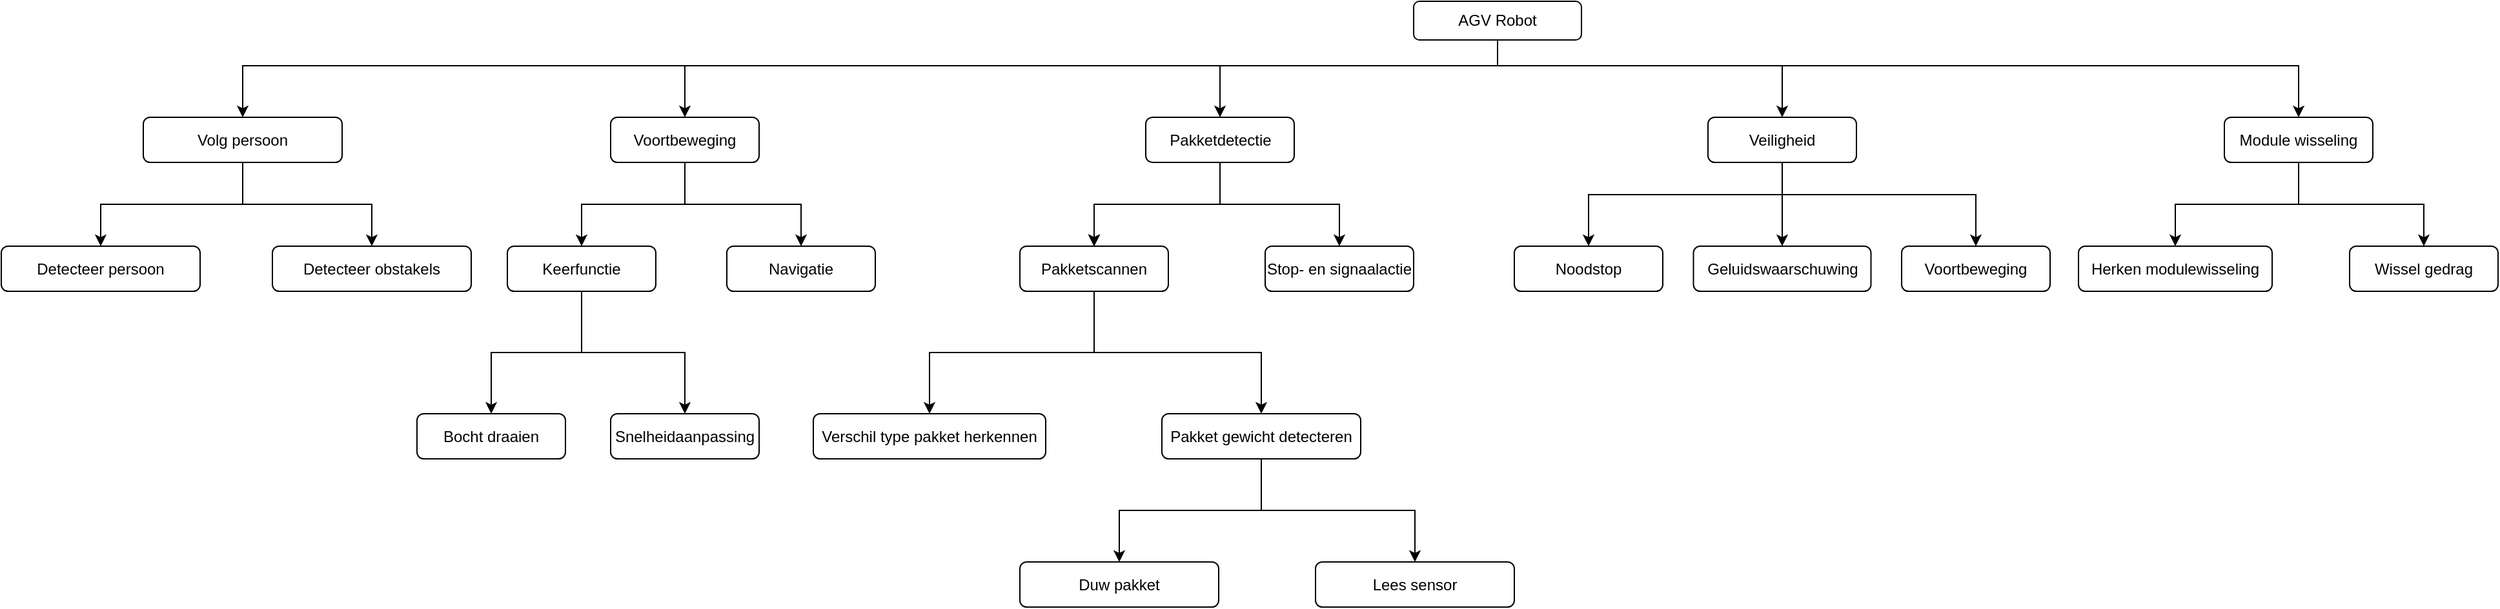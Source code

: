 <mxfile version="26.2.14">
  <diagram name="Pagina-1" id="Kv2xIKdpE46pLU4eL4Tt">
    <mxGraphModel dx="3324" dy="1017" grid="1" gridSize="10" guides="1" tooltips="1" connect="1" arrows="1" fold="1" page="1" pageScale="1" pageWidth="827" pageHeight="1169" background="none" math="0" shadow="0">
      <root>
        <mxCell id="0" />
        <mxCell id="1" parent="0" />
        <mxCell id="UK86mSe1ED0umMSQW7se-75" style="edgeStyle=orthogonalEdgeStyle;rounded=0;orthogonalLoop=1;jettySize=auto;html=1;entryX=0.5;entryY=0;entryDx=0;entryDy=0;" edge="1" parent="1" source="UK86mSe1ED0umMSQW7se-1" target="UK86mSe1ED0umMSQW7se-9">
          <mxGeometry relative="1" as="geometry">
            <Array as="points">
              <mxPoint x="620" y="90" />
              <mxPoint x="-9" y="90" />
            </Array>
          </mxGeometry>
        </mxCell>
        <mxCell id="UK86mSe1ED0umMSQW7se-76" style="edgeStyle=orthogonalEdgeStyle;rounded=0;orthogonalLoop=1;jettySize=auto;html=1;entryX=0.5;entryY=0;entryDx=0;entryDy=0;" edge="1" parent="1" source="UK86mSe1ED0umMSQW7se-1" target="UK86mSe1ED0umMSQW7se-6">
          <mxGeometry relative="1" as="geometry">
            <Array as="points">
              <mxPoint x="620" y="90" />
              <mxPoint x="405" y="90" />
            </Array>
          </mxGeometry>
        </mxCell>
        <mxCell id="UK86mSe1ED0umMSQW7se-77" style="edgeStyle=orthogonalEdgeStyle;rounded=0;orthogonalLoop=1;jettySize=auto;html=1;entryX=0.5;entryY=0;entryDx=0;entryDy=0;" edge="1" parent="1" source="UK86mSe1ED0umMSQW7se-1" target="UK86mSe1ED0umMSQW7se-10">
          <mxGeometry relative="1" as="geometry">
            <Array as="points">
              <mxPoint x="620" y="90" />
              <mxPoint x="841" y="90" />
            </Array>
          </mxGeometry>
        </mxCell>
        <mxCell id="UK86mSe1ED0umMSQW7se-78" style="edgeStyle=orthogonalEdgeStyle;rounded=0;orthogonalLoop=1;jettySize=auto;html=1;entryX=0.5;entryY=0;entryDx=0;entryDy=0;" edge="1" parent="1" source="UK86mSe1ED0umMSQW7se-1" target="UK86mSe1ED0umMSQW7se-69">
          <mxGeometry relative="1" as="geometry">
            <Array as="points">
              <mxPoint x="620" y="90" />
              <mxPoint x="1241" y="90" />
            </Array>
          </mxGeometry>
        </mxCell>
        <mxCell id="UK86mSe1ED0umMSQW7se-90" style="edgeStyle=orthogonalEdgeStyle;rounded=0;orthogonalLoop=1;jettySize=auto;html=1;entryX=0.5;entryY=0;entryDx=0;entryDy=0;" edge="1" parent="1" source="UK86mSe1ED0umMSQW7se-1" target="UK86mSe1ED0umMSQW7se-83">
          <mxGeometry relative="1" as="geometry">
            <Array as="points">
              <mxPoint x="620" y="90" />
              <mxPoint x="-352" y="90" />
            </Array>
          </mxGeometry>
        </mxCell>
        <mxCell id="UK86mSe1ED0umMSQW7se-1" value="AGV Robot" style="rounded=1;whiteSpace=wrap;html=1;" vertex="1" parent="1">
          <mxGeometry x="555" y="40" width="130" height="30" as="geometry" />
        </mxCell>
        <mxCell id="UK86mSe1ED0umMSQW7se-31" value="" style="edgeStyle=orthogonalEdgeStyle;rounded=0;orthogonalLoop=1;jettySize=auto;html=1;" edge="1" parent="1" source="UK86mSe1ED0umMSQW7se-6" target="UK86mSe1ED0umMSQW7se-30">
          <mxGeometry relative="1" as="geometry" />
        </mxCell>
        <mxCell id="UK86mSe1ED0umMSQW7se-32" value="" style="edgeStyle=orthogonalEdgeStyle;rounded=0;orthogonalLoop=1;jettySize=auto;html=1;" edge="1" parent="1" source="UK86mSe1ED0umMSQW7se-6" target="UK86mSe1ED0umMSQW7se-30">
          <mxGeometry relative="1" as="geometry" />
        </mxCell>
        <mxCell id="UK86mSe1ED0umMSQW7se-33" value="" style="edgeStyle=orthogonalEdgeStyle;rounded=0;orthogonalLoop=1;jettySize=auto;html=1;" edge="1" parent="1" source="UK86mSe1ED0umMSQW7se-6" target="UK86mSe1ED0umMSQW7se-30">
          <mxGeometry relative="1" as="geometry" />
        </mxCell>
        <mxCell id="UK86mSe1ED0umMSQW7se-35" style="edgeStyle=orthogonalEdgeStyle;rounded=0;orthogonalLoop=1;jettySize=auto;html=1;entryX=0.5;entryY=0;entryDx=0;entryDy=0;" edge="1" parent="1" source="UK86mSe1ED0umMSQW7se-6" target="UK86mSe1ED0umMSQW7se-34">
          <mxGeometry relative="1" as="geometry" />
        </mxCell>
        <mxCell id="UK86mSe1ED0umMSQW7se-6" value="Pakketdetectie" style="whiteSpace=wrap;html=1;rounded=1;" vertex="1" parent="1">
          <mxGeometry x="347.5" y="130" width="115" height="35" as="geometry" />
        </mxCell>
        <mxCell id="UK86mSe1ED0umMSQW7se-51" style="edgeStyle=orthogonalEdgeStyle;rounded=0;orthogonalLoop=1;jettySize=auto;html=1;entryX=0.5;entryY=0;entryDx=0;entryDy=0;" edge="1" parent="1" source="UK86mSe1ED0umMSQW7se-9" target="UK86mSe1ED0umMSQW7se-25">
          <mxGeometry relative="1" as="geometry" />
        </mxCell>
        <mxCell id="UK86mSe1ED0umMSQW7se-52" style="edgeStyle=orthogonalEdgeStyle;rounded=0;orthogonalLoop=1;jettySize=auto;html=1;entryX=0.5;entryY=0;entryDx=0;entryDy=0;" edge="1" parent="1" source="UK86mSe1ED0umMSQW7se-9" target="UK86mSe1ED0umMSQW7se-26">
          <mxGeometry relative="1" as="geometry" />
        </mxCell>
        <mxCell id="UK86mSe1ED0umMSQW7se-9" value="Voortbeweging" style="whiteSpace=wrap;html=1;rounded=1;" vertex="1" parent="1">
          <mxGeometry x="-67" y="130" width="115" height="35" as="geometry" />
        </mxCell>
        <mxCell id="UK86mSe1ED0umMSQW7se-56" style="edgeStyle=orthogonalEdgeStyle;rounded=0;orthogonalLoop=1;jettySize=auto;html=1;entryX=0.5;entryY=0;entryDx=0;entryDy=0;" edge="1" parent="1" source="UK86mSe1ED0umMSQW7se-10" target="UK86mSe1ED0umMSQW7se-41">
          <mxGeometry relative="1" as="geometry">
            <Array as="points">
              <mxPoint x="841" y="190" />
              <mxPoint x="691" y="190" />
            </Array>
          </mxGeometry>
        </mxCell>
        <mxCell id="UK86mSe1ED0umMSQW7se-57" style="edgeStyle=orthogonalEdgeStyle;rounded=0;orthogonalLoop=1;jettySize=auto;html=1;entryX=0.5;entryY=0;entryDx=0;entryDy=0;" edge="1" parent="1" source="UK86mSe1ED0umMSQW7se-10" target="UK86mSe1ED0umMSQW7se-44">
          <mxGeometry relative="1" as="geometry" />
        </mxCell>
        <mxCell id="UK86mSe1ED0umMSQW7se-58" style="edgeStyle=orthogonalEdgeStyle;rounded=0;orthogonalLoop=1;jettySize=auto;html=1;entryX=0.5;entryY=0;entryDx=0;entryDy=0;" edge="1" parent="1" source="UK86mSe1ED0umMSQW7se-10" target="UK86mSe1ED0umMSQW7se-46">
          <mxGeometry relative="1" as="geometry">
            <Array as="points">
              <mxPoint x="841" y="190" />
              <mxPoint x="991" y="190" />
            </Array>
          </mxGeometry>
        </mxCell>
        <mxCell id="UK86mSe1ED0umMSQW7se-10" value="Veiligheid" style="whiteSpace=wrap;html=1;rounded=1;" vertex="1" parent="1">
          <mxGeometry x="783" y="130" width="115" height="35" as="geometry" />
        </mxCell>
        <mxCell id="UK86mSe1ED0umMSQW7se-53" style="edgeStyle=orthogonalEdgeStyle;rounded=0;orthogonalLoop=1;jettySize=auto;html=1;entryX=0.5;entryY=0;entryDx=0;entryDy=0;" edge="1" parent="1" source="UK86mSe1ED0umMSQW7se-25" target="UK86mSe1ED0umMSQW7se-37">
          <mxGeometry relative="1" as="geometry" />
        </mxCell>
        <mxCell id="UK86mSe1ED0umMSQW7se-54" style="edgeStyle=orthogonalEdgeStyle;rounded=0;orthogonalLoop=1;jettySize=auto;html=1;entryX=0.5;entryY=0;entryDx=0;entryDy=0;" edge="1" parent="1" source="UK86mSe1ED0umMSQW7se-25" target="UK86mSe1ED0umMSQW7se-39">
          <mxGeometry relative="1" as="geometry" />
        </mxCell>
        <mxCell id="UK86mSe1ED0umMSQW7se-25" value="Keerfunctie" style="whiteSpace=wrap;html=1;rounded=1;" vertex="1" parent="1">
          <mxGeometry x="-147" y="230" width="115" height="35" as="geometry" />
        </mxCell>
        <mxCell id="UK86mSe1ED0umMSQW7se-26" value="Navigatie" style="whiteSpace=wrap;html=1;rounded=1;" vertex="1" parent="1">
          <mxGeometry x="23" y="230" width="115" height="35" as="geometry" />
        </mxCell>
        <mxCell id="UK86mSe1ED0umMSQW7se-60" value="" style="edgeStyle=orthogonalEdgeStyle;rounded=0;orthogonalLoop=1;jettySize=auto;html=1;" edge="1" parent="1" source="UK86mSe1ED0umMSQW7se-30" target="UK86mSe1ED0umMSQW7se-59">
          <mxGeometry relative="1" as="geometry" />
        </mxCell>
        <mxCell id="UK86mSe1ED0umMSQW7se-64" style="edgeStyle=orthogonalEdgeStyle;rounded=0;orthogonalLoop=1;jettySize=auto;html=1;entryX=0.5;entryY=0;entryDx=0;entryDy=0;" edge="1" parent="1" source="UK86mSe1ED0umMSQW7se-30" target="UK86mSe1ED0umMSQW7se-61">
          <mxGeometry relative="1" as="geometry" />
        </mxCell>
        <mxCell id="UK86mSe1ED0umMSQW7se-30" value="Pakketscannen" style="whiteSpace=wrap;html=1;rounded=1;" vertex="1" parent="1">
          <mxGeometry x="250" y="230" width="115" height="35" as="geometry" />
        </mxCell>
        <mxCell id="UK86mSe1ED0umMSQW7se-34" value="Stop- en signaalactie" style="whiteSpace=wrap;html=1;rounded=1;" vertex="1" parent="1">
          <mxGeometry x="440" y="230" width="115" height="35" as="geometry" />
        </mxCell>
        <mxCell id="UK86mSe1ED0umMSQW7se-37" value="Bocht draaien" style="whiteSpace=wrap;html=1;rounded=1;" vertex="1" parent="1">
          <mxGeometry x="-217" y="360" width="115" height="35" as="geometry" />
        </mxCell>
        <mxCell id="UK86mSe1ED0umMSQW7se-39" value="Snelheidaanpassing" style="whiteSpace=wrap;html=1;rounded=1;" vertex="1" parent="1">
          <mxGeometry x="-67" y="360" width="115" height="35" as="geometry" />
        </mxCell>
        <mxCell id="UK86mSe1ED0umMSQW7se-41" value="Noodstop" style="whiteSpace=wrap;html=1;rounded=1;" vertex="1" parent="1">
          <mxGeometry x="633" y="230" width="115" height="35" as="geometry" />
        </mxCell>
        <mxCell id="UK86mSe1ED0umMSQW7se-44" value="Geluidswaarschuwing" style="whiteSpace=wrap;html=1;rounded=1;" vertex="1" parent="1">
          <mxGeometry x="771.75" y="230" width="137.5" height="35" as="geometry" />
        </mxCell>
        <mxCell id="UK86mSe1ED0umMSQW7se-46" value="Voortbeweging" style="whiteSpace=wrap;html=1;rounded=1;" vertex="1" parent="1">
          <mxGeometry x="933" y="230" width="115" height="35" as="geometry" />
        </mxCell>
        <mxCell id="UK86mSe1ED0umMSQW7se-59" value="Verschil type pakket herkennen" style="whiteSpace=wrap;html=1;rounded=1;" vertex="1" parent="1">
          <mxGeometry x="90" y="360" width="180" height="35" as="geometry" />
        </mxCell>
        <mxCell id="UK86mSe1ED0umMSQW7se-80" value="" style="edgeStyle=orthogonalEdgeStyle;rounded=0;orthogonalLoop=1;jettySize=auto;html=1;" edge="1" parent="1" source="UK86mSe1ED0umMSQW7se-61" target="UK86mSe1ED0umMSQW7se-79">
          <mxGeometry relative="1" as="geometry" />
        </mxCell>
        <mxCell id="UK86mSe1ED0umMSQW7se-82" style="edgeStyle=orthogonalEdgeStyle;rounded=0;orthogonalLoop=1;jettySize=auto;html=1;" edge="1" parent="1" source="UK86mSe1ED0umMSQW7se-61" target="UK86mSe1ED0umMSQW7se-81">
          <mxGeometry relative="1" as="geometry" />
        </mxCell>
        <mxCell id="UK86mSe1ED0umMSQW7se-61" value="Pakket gewicht detecteren" style="whiteSpace=wrap;html=1;rounded=1;" vertex="1" parent="1">
          <mxGeometry x="360" y="360" width="154" height="35" as="geometry" />
        </mxCell>
        <mxCell id="UK86mSe1ED0umMSQW7se-72" value="" style="edgeStyle=orthogonalEdgeStyle;rounded=0;orthogonalLoop=1;jettySize=auto;html=1;" edge="1" parent="1" source="UK86mSe1ED0umMSQW7se-69" target="UK86mSe1ED0umMSQW7se-71">
          <mxGeometry relative="1" as="geometry" />
        </mxCell>
        <mxCell id="UK86mSe1ED0umMSQW7se-74" style="edgeStyle=orthogonalEdgeStyle;rounded=0;orthogonalLoop=1;jettySize=auto;html=1;entryX=0.5;entryY=0;entryDx=0;entryDy=0;" edge="1" parent="1" source="UK86mSe1ED0umMSQW7se-69" target="UK86mSe1ED0umMSQW7se-73">
          <mxGeometry relative="1" as="geometry" />
        </mxCell>
        <mxCell id="UK86mSe1ED0umMSQW7se-69" value="Module wisseling" style="whiteSpace=wrap;html=1;rounded=1;" vertex="1" parent="1">
          <mxGeometry x="1183" y="130" width="115" height="35" as="geometry" />
        </mxCell>
        <mxCell id="UK86mSe1ED0umMSQW7se-71" value="Herken modulewisseling" style="whiteSpace=wrap;html=1;rounded=1;" vertex="1" parent="1">
          <mxGeometry x="1070" y="230" width="150" height="35" as="geometry" />
        </mxCell>
        <mxCell id="UK86mSe1ED0umMSQW7se-73" value="Wissel gedrag" style="whiteSpace=wrap;html=1;rounded=1;" vertex="1" parent="1">
          <mxGeometry x="1280" y="230" width="115" height="35" as="geometry" />
        </mxCell>
        <mxCell id="UK86mSe1ED0umMSQW7se-79" value="Duw pakket" style="whiteSpace=wrap;html=1;rounded=1;" vertex="1" parent="1">
          <mxGeometry x="250" y="475" width="154" height="35" as="geometry" />
        </mxCell>
        <mxCell id="UK86mSe1ED0umMSQW7se-81" value="Lees sensor" style="whiteSpace=wrap;html=1;rounded=1;" vertex="1" parent="1">
          <mxGeometry x="479" y="475" width="154" height="35" as="geometry" />
        </mxCell>
        <mxCell id="UK86mSe1ED0umMSQW7se-91" style="edgeStyle=orthogonalEdgeStyle;rounded=0;orthogonalLoop=1;jettySize=auto;html=1;entryX=0.5;entryY=0;entryDx=0;entryDy=0;" edge="1" parent="1" source="UK86mSe1ED0umMSQW7se-83" target="UK86mSe1ED0umMSQW7se-88">
          <mxGeometry relative="1" as="geometry" />
        </mxCell>
        <mxCell id="UK86mSe1ED0umMSQW7se-92" style="edgeStyle=orthogonalEdgeStyle;rounded=0;orthogonalLoop=1;jettySize=auto;html=1;entryX=0.5;entryY=0;entryDx=0;entryDy=0;" edge="1" parent="1" source="UK86mSe1ED0umMSQW7se-83" target="UK86mSe1ED0umMSQW7se-85">
          <mxGeometry relative="1" as="geometry" />
        </mxCell>
        <mxCell id="UK86mSe1ED0umMSQW7se-83" value="Volg persoon" style="whiteSpace=wrap;html=1;rounded=1;" vertex="1" parent="1">
          <mxGeometry x="-429" y="130" width="154" height="35" as="geometry" />
        </mxCell>
        <mxCell id="UK86mSe1ED0umMSQW7se-85" value="Detecteer persoon" style="whiteSpace=wrap;html=1;rounded=1;" vertex="1" parent="1">
          <mxGeometry x="-539" y="230" width="154" height="35" as="geometry" />
        </mxCell>
        <mxCell id="UK86mSe1ED0umMSQW7se-88" value="Detecteer obstakels" style="whiteSpace=wrap;html=1;rounded=1;" vertex="1" parent="1">
          <mxGeometry x="-329" y="230" width="154" height="35" as="geometry" />
        </mxCell>
      </root>
    </mxGraphModel>
  </diagram>
</mxfile>
